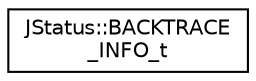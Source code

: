 digraph "Graphical Class Hierarchy"
{
  edge [fontname="Helvetica",fontsize="10",labelfontname="Helvetica",labelfontsize="10"];
  node [fontname="Helvetica",fontsize="10",shape=record];
  rankdir="LR";
  Node1 [label="JStatus::BACKTRACE\l_INFO_t",height=0.2,width=0.4,color="black", fillcolor="white", style="filled",URL="$struct_j_status_1_1_b_a_c_k_t_r_a_c_e___i_n_f_o__t.html"];
}
